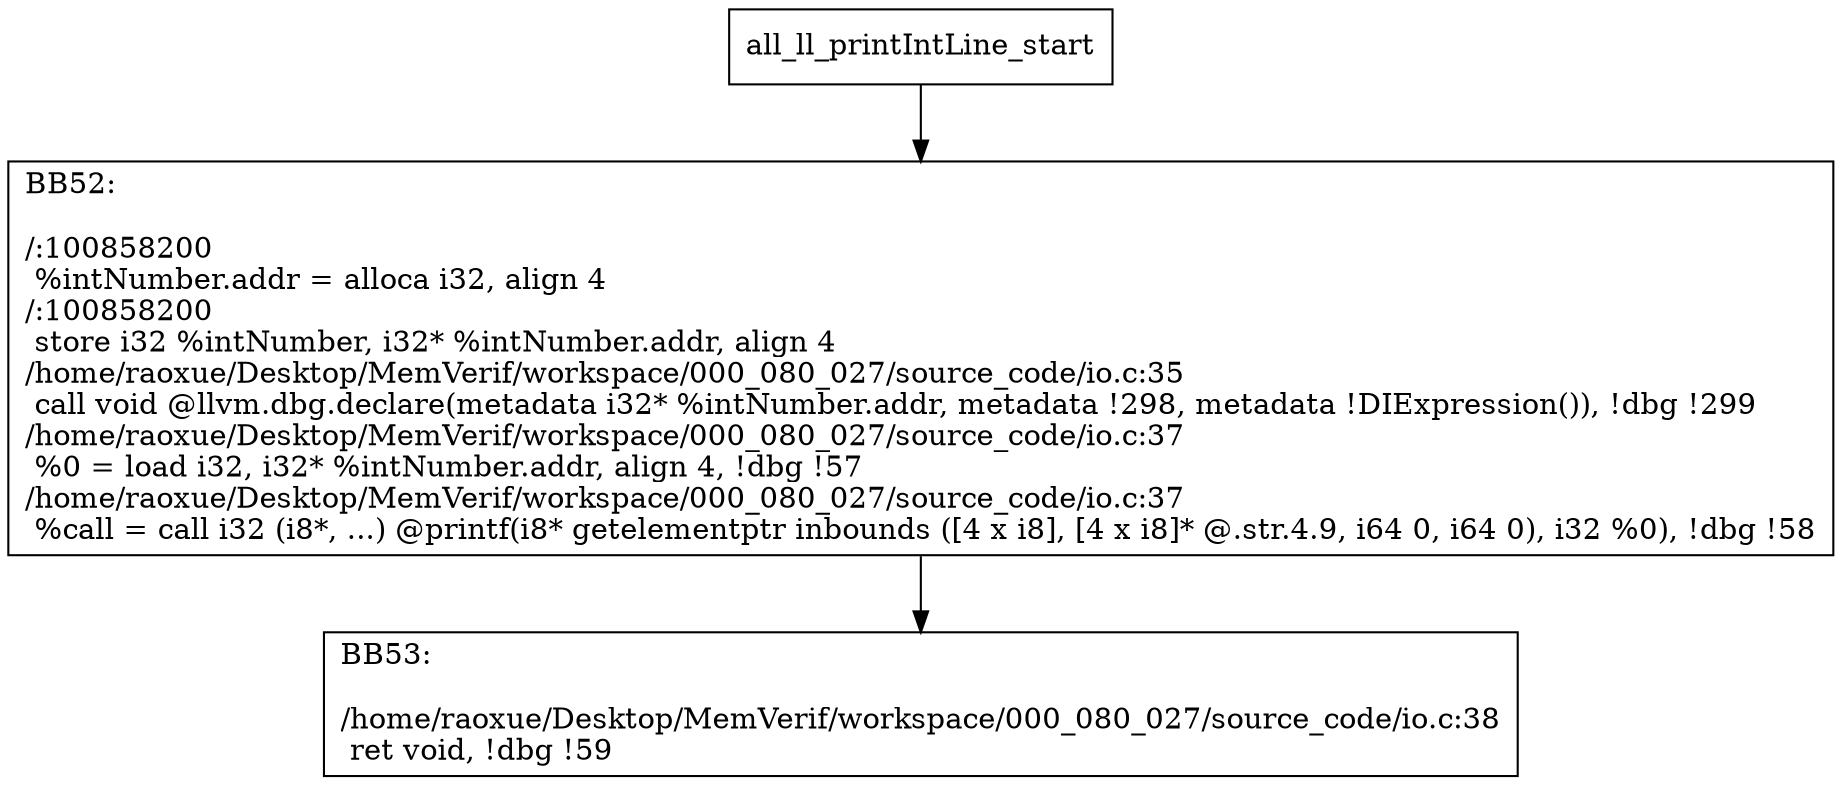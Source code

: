 digraph "CFG for'all_ll_printIntLine' function" {
	BBall_ll_printIntLine_start[shape=record,label="{all_ll_printIntLine_start}"];
	BBall_ll_printIntLine_start-> all_ll_printIntLineBB52;
	all_ll_printIntLineBB52 [shape=record, label="{BB52:\l\l/:100858200\l
  %intNumber.addr = alloca i32, align 4\l
/:100858200\l
  store i32 %intNumber, i32* %intNumber.addr, align 4\l
/home/raoxue/Desktop/MemVerif/workspace/000_080_027/source_code/io.c:35\l
  call void @llvm.dbg.declare(metadata i32* %intNumber.addr, metadata !298, metadata !DIExpression()), !dbg !299\l
/home/raoxue/Desktop/MemVerif/workspace/000_080_027/source_code/io.c:37\l
  %0 = load i32, i32* %intNumber.addr, align 4, !dbg !57\l
/home/raoxue/Desktop/MemVerif/workspace/000_080_027/source_code/io.c:37\l
  %call = call i32 (i8*, ...) @printf(i8* getelementptr inbounds ([4 x i8], [4 x i8]* @.str.4.9, i64 0, i64 0), i32 %0), !dbg !58\l
}"];
	all_ll_printIntLineBB52-> all_ll_printIntLineBB53;
	all_ll_printIntLineBB53 [shape=record, label="{BB53:\l\l/home/raoxue/Desktop/MemVerif/workspace/000_080_027/source_code/io.c:38\l
  ret void, !dbg !59\l
}"];
}
